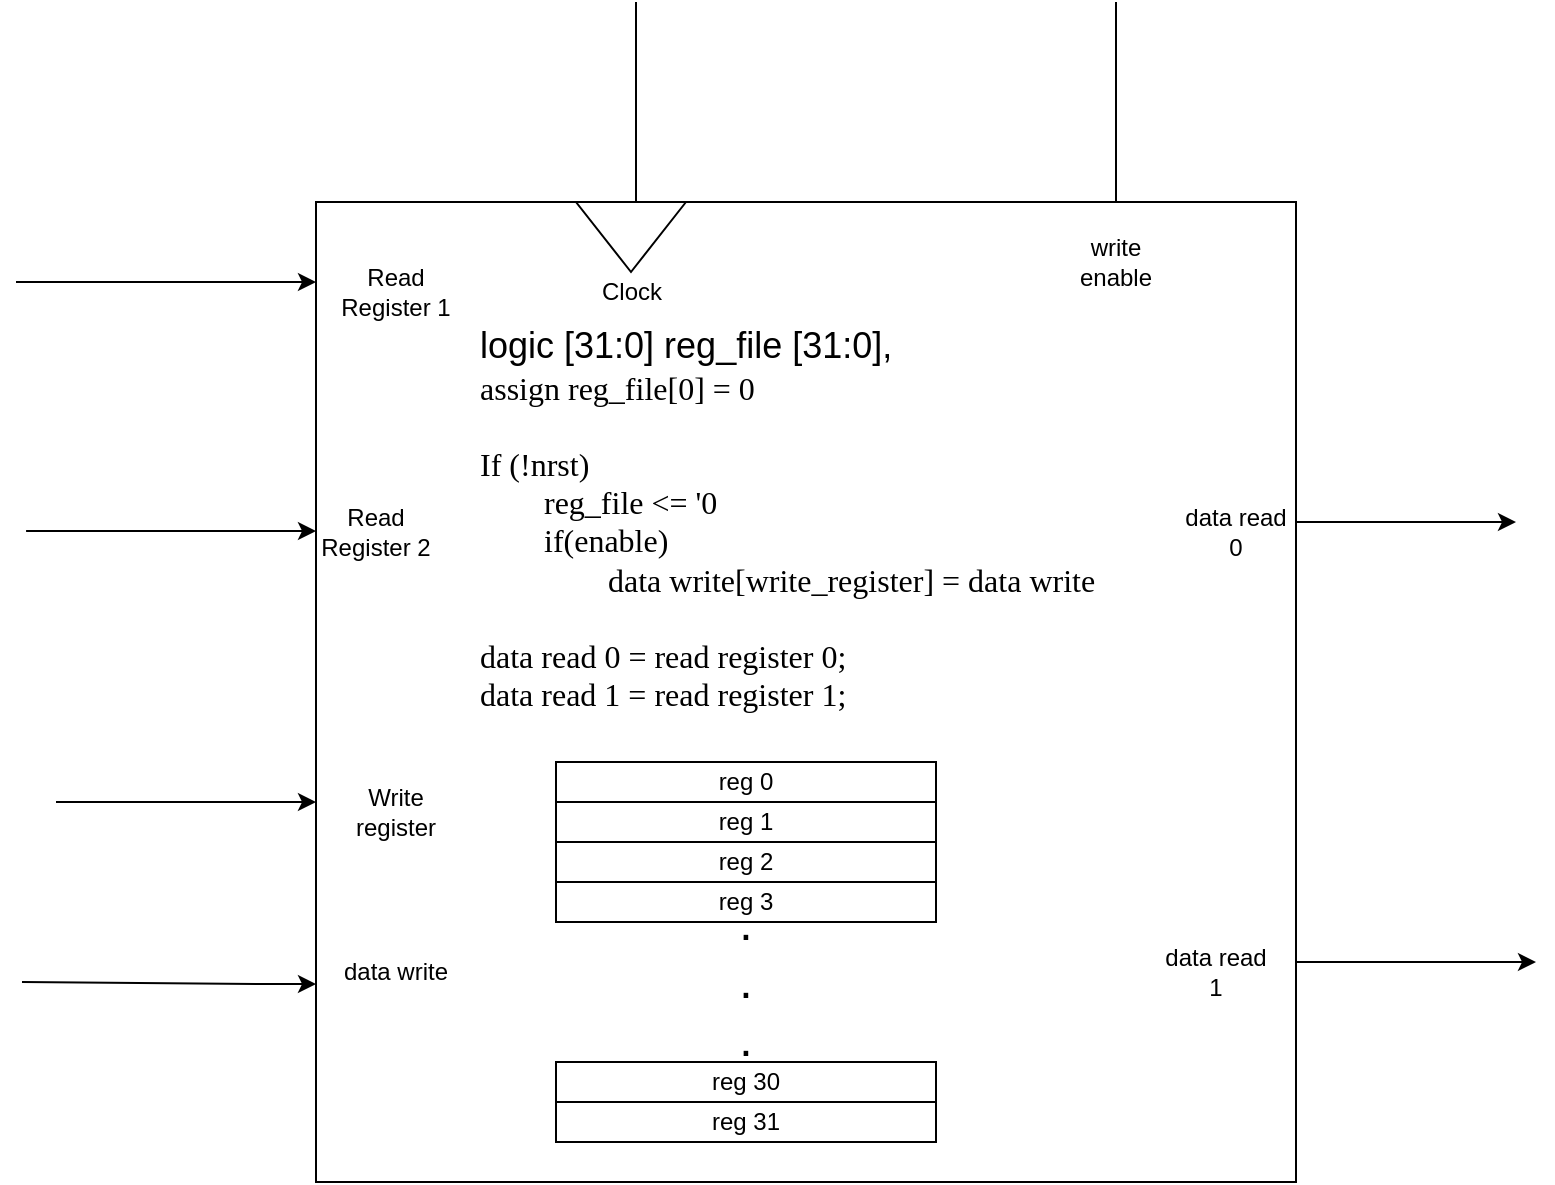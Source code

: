<mxfile version="24.5.5" type="github">
  <diagram name="Page-1" id="wuHofpRlIjOz16M0MwDM">
    <mxGraphModel dx="1364" dy="756" grid="1" gridSize="10" guides="1" tooltips="1" connect="1" arrows="1" fold="1" page="1" pageScale="1" pageWidth="850" pageHeight="1100" math="0" shadow="0">
      <root>
        <mxCell id="0" />
        <mxCell id="1" parent="0" />
        <mxCell id="8H5cPtk94cY6zMzIsbHH-1" value="" style="whiteSpace=wrap;html=1;aspect=fixed;" parent="1" vertex="1">
          <mxGeometry x="160" y="100" width="490" height="490" as="geometry" />
        </mxCell>
        <mxCell id="8H5cPtk94cY6zMzIsbHH-2" value="Read Register 1" style="text;html=1;align=center;verticalAlign=middle;whiteSpace=wrap;rounded=0;" parent="1" vertex="1">
          <mxGeometry x="170" y="130" width="60" height="30" as="geometry" />
        </mxCell>
        <mxCell id="8H5cPtk94cY6zMzIsbHH-3" value="" style="endArrow=classic;html=1;rounded=0;" parent="1" edge="1">
          <mxGeometry width="50" height="50" relative="1" as="geometry">
            <mxPoint x="10" y="140" as="sourcePoint" />
            <mxPoint x="160" y="140" as="targetPoint" />
          </mxGeometry>
        </mxCell>
        <mxCell id="8H5cPtk94cY6zMzIsbHH-4" value="" style="endArrow=classic;html=1;rounded=0;entryX=-0.009;entryY=0.391;entryDx=0;entryDy=0;entryPerimeter=0;" parent="1" edge="1">
          <mxGeometry width="50" height="50" relative="1" as="geometry">
            <mxPoint x="15.04" y="264.54" as="sourcePoint" />
            <mxPoint x="160.0" y="264.5" as="targetPoint" />
          </mxGeometry>
        </mxCell>
        <mxCell id="8H5cPtk94cY6zMzIsbHH-6" value="" style="endArrow=classic;html=1;rounded=0;" parent="1" edge="1">
          <mxGeometry width="50" height="50" relative="1" as="geometry">
            <mxPoint x="13" y="490" as="sourcePoint" />
            <mxPoint x="160" y="491" as="targetPoint" />
            <Array as="points">
              <mxPoint x="133" y="491" />
            </Array>
          </mxGeometry>
        </mxCell>
        <mxCell id="8H5cPtk94cY6zMzIsbHH-7" value="" style="endArrow=none;html=1;rounded=0;" parent="1" edge="1">
          <mxGeometry width="50" height="50" relative="1" as="geometry">
            <mxPoint x="560" y="100" as="sourcePoint" />
            <mxPoint x="560" as="targetPoint" />
            <Array as="points">
              <mxPoint x="560" y="60" />
            </Array>
          </mxGeometry>
        </mxCell>
        <mxCell id="8H5cPtk94cY6zMzIsbHH-10" value="Read Register 2" style="text;html=1;align=center;verticalAlign=middle;whiteSpace=wrap;rounded=0;" parent="1" vertex="1">
          <mxGeometry x="160" y="250" width="60" height="30" as="geometry" />
        </mxCell>
        <mxCell id="8H5cPtk94cY6zMzIsbHH-11" value="Write register" style="text;html=1;align=center;verticalAlign=middle;whiteSpace=wrap;rounded=0;" parent="1" vertex="1">
          <mxGeometry x="170" y="390" width="60" height="30" as="geometry" />
        </mxCell>
        <mxCell id="8H5cPtk94cY6zMzIsbHH-12" value="" style="endArrow=none;html=1;rounded=0;" parent="1" edge="1">
          <mxGeometry width="50" height="50" relative="1" as="geometry">
            <mxPoint x="320" y="100" as="sourcePoint" />
            <mxPoint x="320" as="targetPoint" />
          </mxGeometry>
        </mxCell>
        <mxCell id="8H5cPtk94cY6zMzIsbHH-13" value="" style="triangle;whiteSpace=wrap;html=1;rotation=90;" parent="1" vertex="1">
          <mxGeometry x="300" y="90" width="35" height="55" as="geometry" />
        </mxCell>
        <mxCell id="8H5cPtk94cY6zMzIsbHH-14" value="Clock" style="text;html=1;align=center;verticalAlign=middle;whiteSpace=wrap;rounded=0;" parent="1" vertex="1">
          <mxGeometry x="287.5" y="130" width="60" height="30" as="geometry" />
        </mxCell>
        <mxCell id="8H5cPtk94cY6zMzIsbHH-15" value="write enable" style="text;html=1;align=center;verticalAlign=middle;whiteSpace=wrap;rounded=0;" parent="1" vertex="1">
          <mxGeometry x="530" y="115" width="60" height="30" as="geometry" />
        </mxCell>
        <mxCell id="8H5cPtk94cY6zMzIsbHH-16" value="" style="endArrow=classic;html=1;rounded=0;" parent="1" edge="1">
          <mxGeometry width="50" height="50" relative="1" as="geometry">
            <mxPoint x="650" y="260" as="sourcePoint" />
            <mxPoint x="760" y="260" as="targetPoint" />
          </mxGeometry>
        </mxCell>
        <mxCell id="8H5cPtk94cY6zMzIsbHH-17" value="" style="endArrow=classic;html=1;rounded=0;" parent="1" edge="1">
          <mxGeometry width="50" height="50" relative="1" as="geometry">
            <mxPoint x="650" y="480" as="sourcePoint" />
            <mxPoint x="770" y="480" as="targetPoint" />
          </mxGeometry>
        </mxCell>
        <mxCell id="8H5cPtk94cY6zMzIsbHH-18" value="data write" style="text;html=1;align=center;verticalAlign=middle;whiteSpace=wrap;rounded=0;" parent="1" vertex="1">
          <mxGeometry x="170" y="470" width="60" height="30" as="geometry" />
        </mxCell>
        <mxCell id="8H5cPtk94cY6zMzIsbHH-19" value="data read 0" style="text;html=1;align=center;verticalAlign=middle;whiteSpace=wrap;rounded=0;" parent="1" vertex="1">
          <mxGeometry x="590" y="250" width="60" height="30" as="geometry" />
        </mxCell>
        <mxCell id="8H5cPtk94cY6zMzIsbHH-20" value="data read 1" style="text;html=1;align=center;verticalAlign=middle;whiteSpace=wrap;rounded=0;" parent="1" vertex="1">
          <mxGeometry x="580" y="470" width="60" height="30" as="geometry" />
        </mxCell>
        <mxCell id="8H5cPtk94cY6zMzIsbHH-21" value="&lt;div&gt;&lt;font face=&quot;Helvetica&quot; style=&quot;font-size: 18px;&quot;&gt;&lt;div style=&quot;&quot;&gt;&lt;span style=&quot;background-color: initial;&quot;&gt;logic [31:0] reg_file [31:0],&lt;/span&gt;&lt;br&gt;&lt;/div&gt;&lt;/font&gt;&lt;/div&gt;&lt;font face=&quot;g4V9aiBi4kP1bZjgguHr&quot; size=&quot;3&quot; style=&quot;&quot;&gt;&lt;div&gt;assign reg_file[0] = 0&lt;/div&gt;&lt;div&gt;&amp;nbsp;&lt;/div&gt;If (!nrst)&lt;/font&gt;&lt;div&gt;&lt;font face=&quot;g4V9aiBi4kP1bZjgguHr&quot; size=&quot;3&quot;&gt;&lt;span style=&quot;white-space: pre;&quot;&gt;&#x9;&lt;/span&gt;reg_file &amp;lt;= &#39;0&lt;br&gt;&lt;/font&gt;&lt;div&gt;&lt;font face=&quot;g4V9aiBi4kP1bZjgguHr&quot; size=&quot;3&quot;&gt;&lt;span style=&quot;background-color: initial; white-space: pre;&quot;&gt;&#x9;&lt;/span&gt;&lt;span style=&quot;background-color: initial;&quot;&gt;if(enable)&amp;nbsp;&lt;/span&gt;&lt;br&gt;&lt;/font&gt;&lt;/div&gt;&lt;div&gt;&lt;font face=&quot;g4V9aiBi4kP1bZjgguHr&quot; size=&quot;3&quot;&gt;&lt;span style=&quot;white-space: pre;&quot;&gt;&#x9;&lt;span style=&quot;white-space: pre;&quot;&gt;&#x9;&lt;/span&gt;&lt;/span&gt;data write[write_register] = data write&lt;/font&gt;&lt;/div&gt;&lt;/div&gt;&lt;div&gt;&lt;font face=&quot;g4V9aiBi4kP1bZjgguHr&quot; size=&quot;3&quot;&gt;&lt;br&gt;&lt;/font&gt;&lt;/div&gt;&lt;div&gt;&lt;div style=&quot;&quot;&gt;&lt;font face=&quot;g4V9aiBi4kP1bZjgguHr&quot; size=&quot;3&quot;&gt;&lt;span style=&quot;background-color: initial; white-space: pre;&quot;&gt;data&lt;/span&gt;&lt;span style=&quot;background-color: initial;&quot;&gt;&amp;nbsp;read 0 = read register 0;&lt;/span&gt;&lt;/font&gt;&lt;/div&gt;&lt;div style=&quot;&quot;&gt;&lt;font face=&quot;g4V9aiBi4kP1bZjgguHr&quot; size=&quot;3&quot;&gt;data read 1 = read register 1;&lt;/font&gt;&lt;/div&gt;&lt;/div&gt;" style="text;html=1;whiteSpace=wrap;overflow=hidden;rounded=0;" parent="1" vertex="1">
          <mxGeometry x="240" y="155" width="320" height="215" as="geometry" />
        </mxCell>
        <mxCell id="8H5cPtk94cY6zMzIsbHH-22" value="" style="endArrow=classic;html=1;rounded=0;" parent="1" edge="1">
          <mxGeometry width="50" height="50" relative="1" as="geometry">
            <mxPoint x="30" y="400" as="sourcePoint" />
            <mxPoint x="160" y="400" as="targetPoint" />
          </mxGeometry>
        </mxCell>
        <mxCell id="8H5cPtk94cY6zMzIsbHH-24" value="reg 0" style="rounded=0;whiteSpace=wrap;html=1;" parent="1" vertex="1">
          <mxGeometry x="280" y="380" width="190" height="20" as="geometry" />
        </mxCell>
        <mxCell id="8H5cPtk94cY6zMzIsbHH-25" value="reg 1" style="rounded=0;whiteSpace=wrap;html=1;" parent="1" vertex="1">
          <mxGeometry x="280" y="400" width="190" height="20" as="geometry" />
        </mxCell>
        <mxCell id="8H5cPtk94cY6zMzIsbHH-26" style="edgeStyle=orthogonalEdgeStyle;rounded=0;orthogonalLoop=1;jettySize=auto;html=1;exitX=0.5;exitY=1;exitDx=0;exitDy=0;" parent="1" source="8H5cPtk94cY6zMzIsbHH-25" target="8H5cPtk94cY6zMzIsbHH-25" edge="1">
          <mxGeometry relative="1" as="geometry" />
        </mxCell>
        <mxCell id="8H5cPtk94cY6zMzIsbHH-27" value="reg 2" style="rounded=0;whiteSpace=wrap;html=1;" parent="1" vertex="1">
          <mxGeometry x="280" y="420" width="190" height="20" as="geometry" />
        </mxCell>
        <mxCell id="8H5cPtk94cY6zMzIsbHH-29" value="reg 3" style="rounded=0;whiteSpace=wrap;html=1;" parent="1" vertex="1">
          <mxGeometry x="280" y="440" width="190" height="20" as="geometry" />
        </mxCell>
        <mxCell id="8H5cPtk94cY6zMzIsbHH-30" value="reg 30" style="rounded=0;whiteSpace=wrap;html=1;" parent="1" vertex="1">
          <mxGeometry x="280" y="530" width="190" height="20" as="geometry" />
        </mxCell>
        <mxCell id="8H5cPtk94cY6zMzIsbHH-31" value="reg 31" style="rounded=0;whiteSpace=wrap;html=1;" parent="1" vertex="1">
          <mxGeometry x="280" y="550" width="190" height="20" as="geometry" />
        </mxCell>
        <mxCell id="8H5cPtk94cY6zMzIsbHH-32" value="&lt;span style=&quot;font-size: 24px;&quot;&gt;.&lt;/span&gt;&lt;div&gt;&lt;span style=&quot;font-size: 24px;&quot;&gt;.&lt;/span&gt;&lt;/div&gt;&lt;div&gt;&lt;span style=&quot;font-size: 24px;&quot;&gt;.&lt;/span&gt;&lt;/div&gt;" style="text;html=1;align=center;verticalAlign=middle;whiteSpace=wrap;rounded=0;" parent="1" vertex="1">
          <mxGeometry x="345" y="480" width="60" height="20" as="geometry" />
        </mxCell>
      </root>
    </mxGraphModel>
  </diagram>
</mxfile>

